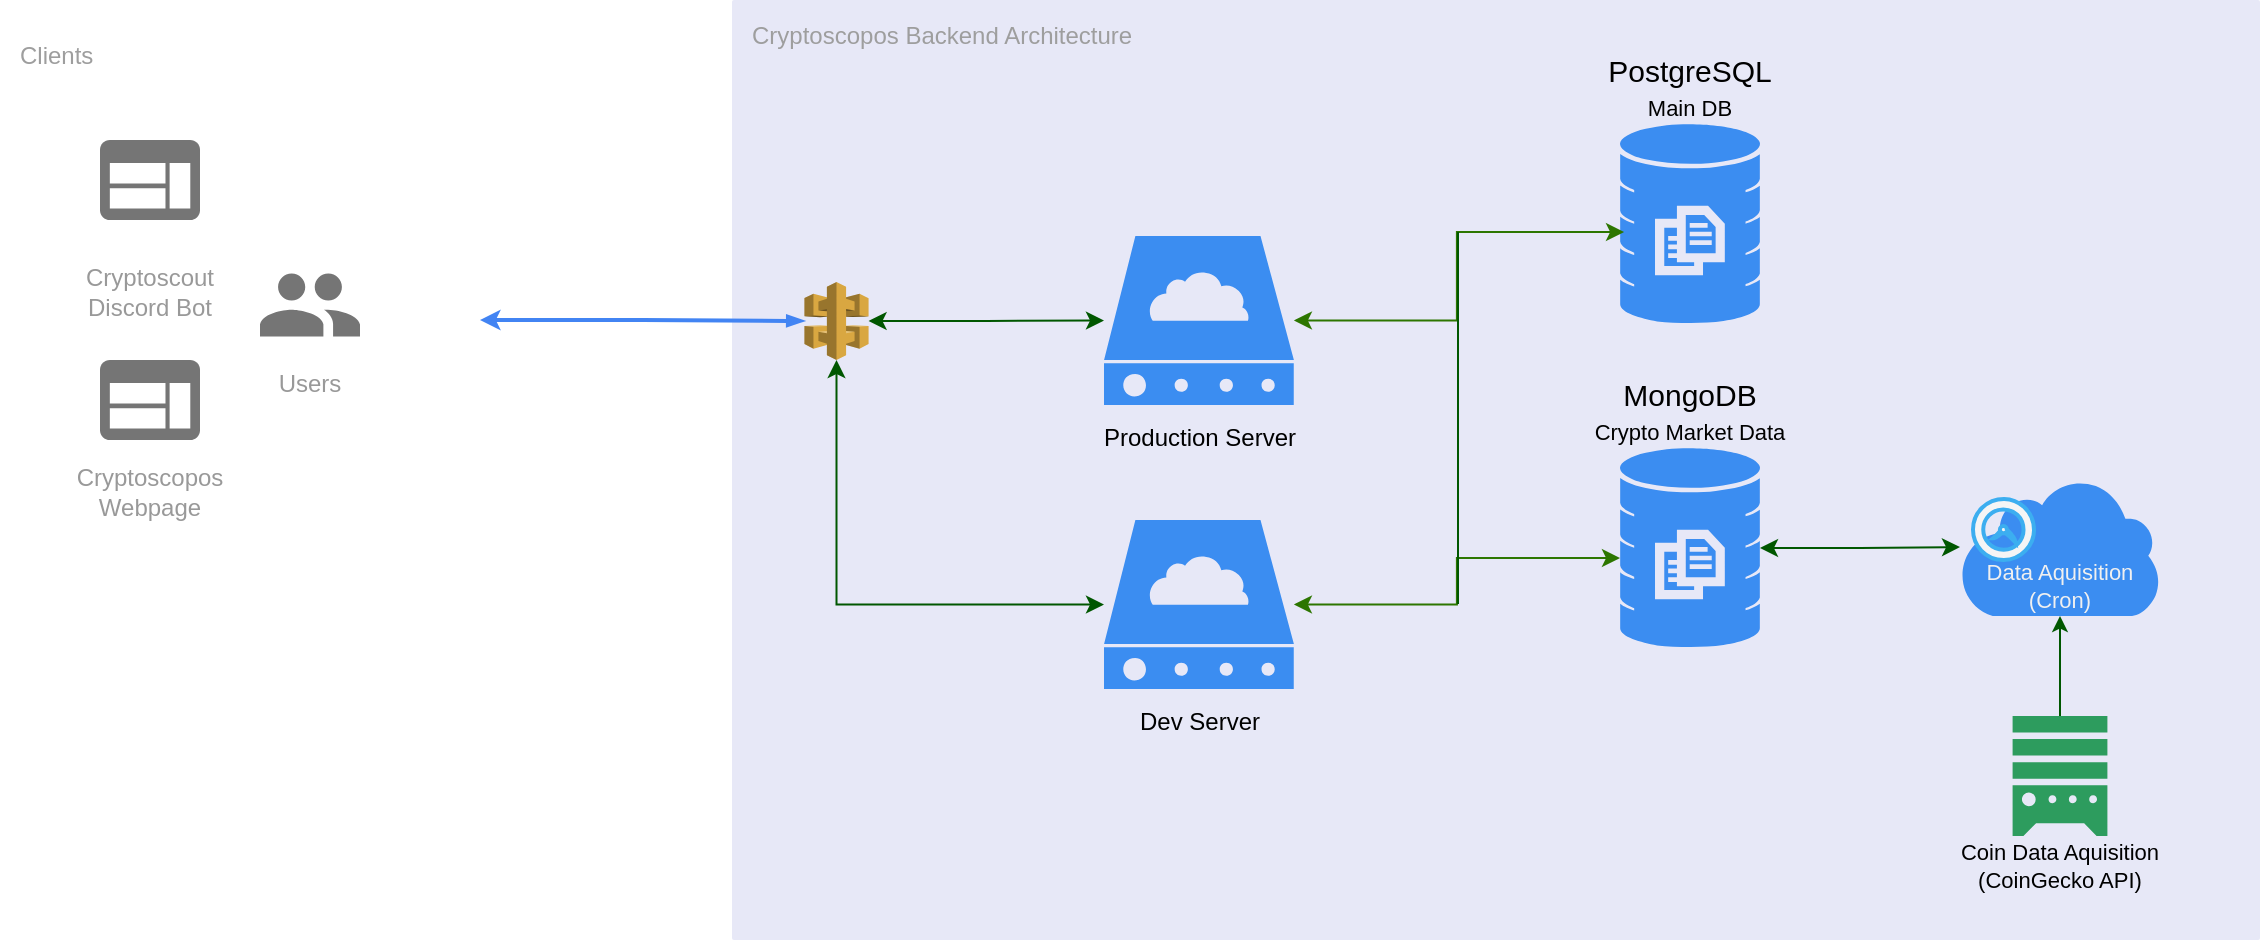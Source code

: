 <mxfile version="16.5.1" type="device"><diagram name="Page-1" id="74b105a0-9070-1c63-61bc-23e55f88626e"><mxGraphModel dx="2426" dy="1441" grid="1" gridSize="10" guides="1" tooltips="1" connect="1" arrows="1" fold="1" page="1" pageScale="1.5" pageWidth="1169" pageHeight="826" background="none" math="0" shadow="0"><root><mxCell id="0" style=";html=1;"/><mxCell id="1" style=";html=1;" parent="0"/><mxCell id="soiU59TAFJ5PKiSR7gK0-12" value="Cryptoscopos Backend Architecture" style="sketch=0;points=[[0,0,0],[0.25,0,0],[0.5,0,0],[0.75,0,0],[1,0,0],[1,0.25,0],[1,0.5,0],[1,0.75,0],[1,1,0],[0.75,1,0],[0.5,1,0],[0.25,1,0],[0,1,0],[0,0.75,0],[0,0.5,0],[0,0.25,0]];rounded=1;absoluteArcSize=1;arcSize=2;html=1;strokeColor=none;gradientColor=none;shadow=0;dashed=0;fontSize=12;fontColor=#9E9E9E;align=left;verticalAlign=top;spacing=10;spacingTop=-4;fillColor=#E7E8F7;" vertex="1" parent="1"><mxGeometry x="366" width="764" height="470" as="geometry"/></mxCell><mxCell id="soiU59TAFJ5PKiSR7gK0-14" style="edgeStyle=orthogonalEdgeStyle;rounded=0;orthogonalLoop=1;jettySize=auto;html=1;exitX=1;exitY=0.5;exitDx=0;exitDy=0;exitPerimeter=0;endArrow=blockThin;fontSize=12;strokeColor=#4284F3;endFill=1;strokeWidth=2;endSize=4;startSize=4;dashed=0;startArrow=classic;startFill=1;" edge="1" parent="1" source="soiU59TAFJ5PKiSR7gK0-9" target="soiU59TAFJ5PKiSR7gK0-18"><mxGeometry relative="1" as="geometry"><mxPoint x="280" y="120" as="targetPoint"/></mxGeometry></mxCell><mxCell id="soiU59TAFJ5PKiSR7gK0-9" value="Clients" style="sketch=0;points=[[0,0,0],[0.25,0,0],[0.5,0,0],[0.75,0,0],[1,0,0],[1,0.25,0],[1,0.5,0],[1,0.75,0],[1,1,0],[0.75,1,0],[0.5,1,0],[0.25,1,0],[0,1,0],[0,0.75,0],[0,0.5,0],[0,0.25,0]];rounded=1;absoluteArcSize=1;arcSize=2;html=1;strokeColor=none;gradientColor=none;shadow=0;dashed=0;fontSize=12;fontColor=#9E9E9E;align=left;verticalAlign=top;spacing=10;spacingTop=-4;" vertex="1" parent="1"><mxGeometry y="10" width="240" height="300" as="geometry"/></mxCell><mxCell id="soiU59TAFJ5PKiSR7gK0-5" value="Cryptoscout&#10;Discord Bot" style="strokeColor=none;shadow=1;strokeWidth=1;rounded=1;absoluteArcSize=1;arcSize=2;labelPosition=center;verticalLabelPosition=middle;align=center;verticalAlign=bottom;spacingLeft=0;fontColor=#999999;fontSize=12;whiteSpace=wrap;spacingBottom=2;fillColor=none;" vertex="1" parent="1"><mxGeometry x="30" y="55" width="90" height="110" as="geometry"/></mxCell><mxCell id="soiU59TAFJ5PKiSR7gK0-6" value="" style="sketch=0;dashed=0;connectable=0;html=1;fillColor=#757575;strokeColor=none;shape=mxgraph.gcp2.application;part=1;" vertex="1" parent="soiU59TAFJ5PKiSR7gK0-5"><mxGeometry x="0.5" width="50" height="40" relative="1" as="geometry"><mxPoint x="-25" y="15" as="offset"/></mxGeometry></mxCell><mxCell id="soiU59TAFJ5PKiSR7gK0-7" value="Users" style="strokeColor=none;shadow=1;strokeWidth=1;rounded=1;absoluteArcSize=1;arcSize=2;labelPosition=center;verticalLabelPosition=middle;align=center;verticalAlign=bottom;spacingLeft=0;fontColor=#999999;fontSize=12;whiteSpace=wrap;spacingBottom=2;fillColor=none;" vertex="1" parent="1"><mxGeometry x="120" y="117.5" width="70" height="85" as="geometry"/></mxCell><mxCell id="soiU59TAFJ5PKiSR7gK0-8" value="" style="sketch=0;dashed=0;connectable=0;html=1;fillColor=#757575;strokeColor=none;shape=mxgraph.gcp2.users;part=1;" vertex="1" parent="soiU59TAFJ5PKiSR7gK0-7"><mxGeometry x="0.5" width="50" height="31.5" relative="1" as="geometry"><mxPoint x="-25" y="19.25" as="offset"/></mxGeometry></mxCell><mxCell id="soiU59TAFJ5PKiSR7gK0-16" value="Cryptoscopos Webpage" style="strokeColor=none;shadow=1;strokeWidth=1;rounded=1;absoluteArcSize=1;arcSize=2;labelPosition=center;verticalLabelPosition=middle;align=center;verticalAlign=bottom;spacingLeft=0;fontColor=#999999;fontSize=12;whiteSpace=wrap;spacingBottom=2;fillColor=none;" vertex="1" parent="1"><mxGeometry x="30" y="165" width="90" height="100" as="geometry"/></mxCell><mxCell id="soiU59TAFJ5PKiSR7gK0-17" value="" style="sketch=0;dashed=0;connectable=0;html=1;fillColor=#757575;strokeColor=none;shape=mxgraph.gcp2.application;part=1;" vertex="1" parent="soiU59TAFJ5PKiSR7gK0-16"><mxGeometry x="0.5" width="50" height="40" relative="1" as="geometry"><mxPoint x="-25" y="15" as="offset"/></mxGeometry></mxCell><mxCell id="soiU59TAFJ5PKiSR7gK0-37" style="edgeStyle=orthogonalEdgeStyle;rounded=0;orthogonalLoop=1;jettySize=auto;html=1;fontSize=11;fontColor=#000000;strokeColor=#005700;fillColor=#008a00;startArrow=classic;startFill=1;" edge="1" parent="1" source="soiU59TAFJ5PKiSR7gK0-18" target="soiU59TAFJ5PKiSR7gK0-19"><mxGeometry relative="1" as="geometry"/></mxCell><mxCell id="soiU59TAFJ5PKiSR7gK0-18" value="" style="outlineConnect=0;dashed=0;verticalLabelPosition=bottom;verticalAlign=top;align=center;html=1;shape=mxgraph.aws3.api_gateway;fillColor=#D9A741;gradientColor=none;" vertex="1" parent="1"><mxGeometry x="402.21" y="141" width="32.08" height="39" as="geometry"/></mxCell><mxCell id="soiU59TAFJ5PKiSR7gK0-21" value="" style="group" vertex="1" connectable="0" parent="1"><mxGeometry x="530" y="118" width="140" height="116" as="geometry"/></mxCell><mxCell id="soiU59TAFJ5PKiSR7gK0-19" value="" style="sketch=0;html=1;aspect=fixed;strokeColor=none;shadow=0;align=center;verticalAlign=top;fillColor=#3B8DF1;shape=mxgraph.gcp2.cloud_server" vertex="1" parent="soiU59TAFJ5PKiSR7gK0-21"><mxGeometry x="22" width="94.94" height="84.5" as="geometry"/></mxCell><mxCell id="soiU59TAFJ5PKiSR7gK0-20" value="&lt;font color=&quot;#000000&quot;&gt;Production Server&lt;/font&gt;" style="text;html=1;strokeColor=none;fillColor=none;align=center;verticalAlign=middle;whiteSpace=wrap;rounded=0;" vertex="1" parent="soiU59TAFJ5PKiSR7gK0-21"><mxGeometry x="5" y="86" width="130" height="30" as="geometry"/></mxCell><mxCell id="soiU59TAFJ5PKiSR7gK0-27" value="" style="group" vertex="1" connectable="0" parent="1"><mxGeometry x="780" y="20" width="130" height="142" as="geometry"/></mxCell><mxCell id="soiU59TAFJ5PKiSR7gK0-23" value="&lt;font color=&quot;#000000&quot; style=&quot;font-size: 15px;&quot;&gt;PostgreSQL&lt;/font&gt;" style="text;html=1;strokeColor=none;fillColor=none;align=center;verticalAlign=middle;whiteSpace=wrap;rounded=0;fontSize=15;" vertex="1" parent="soiU59TAFJ5PKiSR7gK0-27"><mxGeometry width="130" height="30" as="geometry"/></mxCell><mxCell id="soiU59TAFJ5PKiSR7gK0-22" value="" style="sketch=0;html=1;aspect=fixed;strokeColor=none;shadow=0;align=center;verticalAlign=top;fillColor=#3B8DF1;shape=mxgraph.gcp2.database_3;fontColor=#000000;" vertex="1" parent="soiU59TAFJ5PKiSR7gK0-27"><mxGeometry x="30" y="42" width="70" height="100" as="geometry"/></mxCell><mxCell id="soiU59TAFJ5PKiSR7gK0-25" value="&lt;font color=&quot;#000000&quot;&gt;Main DB&lt;/font&gt;" style="text;html=1;strokeColor=none;fillColor=none;align=center;verticalAlign=middle;whiteSpace=wrap;rounded=0;fontSize=11;" vertex="1" parent="soiU59TAFJ5PKiSR7gK0-27"><mxGeometry y="19" width="130" height="30" as="geometry"/></mxCell><mxCell id="soiU59TAFJ5PKiSR7gK0-28" value="" style="group" vertex="1" connectable="0" parent="1"><mxGeometry x="780" y="182" width="130" height="142" as="geometry"/></mxCell><mxCell id="soiU59TAFJ5PKiSR7gK0-29" value="&lt;font color=&quot;#000000&quot; style=&quot;font-size: 15px&quot;&gt;MongoDB&lt;/font&gt;" style="text;html=1;strokeColor=none;fillColor=none;align=center;verticalAlign=middle;whiteSpace=wrap;rounded=0;fontSize=15;" vertex="1" parent="soiU59TAFJ5PKiSR7gK0-28"><mxGeometry width="130" height="30" as="geometry"/></mxCell><mxCell id="soiU59TAFJ5PKiSR7gK0-30" value="" style="sketch=0;html=1;aspect=fixed;strokeColor=none;shadow=0;align=center;verticalAlign=top;fillColor=#3B8DF1;shape=mxgraph.gcp2.database_3;fontColor=#000000;" vertex="1" parent="soiU59TAFJ5PKiSR7gK0-28"><mxGeometry x="30" y="42" width="70" height="100" as="geometry"/></mxCell><mxCell id="soiU59TAFJ5PKiSR7gK0-31" value="&lt;font color=&quot;#000000&quot;&gt;Crypto Market Data&lt;/font&gt;" style="text;html=1;strokeColor=none;fillColor=none;align=center;verticalAlign=middle;whiteSpace=wrap;rounded=0;fontSize=11;" vertex="1" parent="soiU59TAFJ5PKiSR7gK0-28"><mxGeometry y="19" width="130" height="30" as="geometry"/></mxCell><mxCell id="soiU59TAFJ5PKiSR7gK0-34" style="edgeStyle=orthogonalEdgeStyle;rounded=0;orthogonalLoop=1;jettySize=auto;html=1;entryX=0.029;entryY=0.54;entryDx=0;entryDy=0;entryPerimeter=0;fontSize=11;fontColor=#000000;fillColor=#60a917;strokeColor=#2D7600;startArrow=classic;startFill=1;" edge="1" parent="1" source="soiU59TAFJ5PKiSR7gK0-19" target="soiU59TAFJ5PKiSR7gK0-22"><mxGeometry relative="1" as="geometry"/></mxCell><mxCell id="soiU59TAFJ5PKiSR7gK0-35" style="edgeStyle=orthogonalEdgeStyle;rounded=0;orthogonalLoop=1;jettySize=auto;html=1;entryX=0;entryY=0.55;entryDx=0;entryDy=0;entryPerimeter=0;fontSize=11;fontColor=#000000;fillColor=#60a917;strokeColor=#2D7600;startArrow=classic;startFill=1;" edge="1" parent="1" source="soiU59TAFJ5PKiSR7gK0-60" target="soiU59TAFJ5PKiSR7gK0-30"><mxGeometry relative="1" as="geometry"/></mxCell><mxCell id="soiU59TAFJ5PKiSR7gK0-46" value="" style="group" vertex="1" connectable="0" parent="1"><mxGeometry x="965" y="358" width="130" height="90" as="geometry"/></mxCell><mxCell id="soiU59TAFJ5PKiSR7gK0-43" value="" style="sketch=0;html=1;aspect=fixed;strokeColor=none;shadow=0;align=center;verticalAlign=top;fillColor=#2D9C5E;shape=mxgraph.gcp2.external_data_resource;fontSize=11;fontColor=#000000;" vertex="1" parent="soiU59TAFJ5PKiSR7gK0-46"><mxGeometry x="41.3" width="47.4" height="60" as="geometry"/></mxCell><mxCell id="soiU59TAFJ5PKiSR7gK0-45" value="&lt;font color=&quot;#000000&quot;&gt;Coin Data Aquisition (CoinGecko API)&lt;/font&gt;" style="text;html=1;strokeColor=none;fillColor=none;align=center;verticalAlign=middle;whiteSpace=wrap;rounded=0;fontSize=11;" vertex="1" parent="soiU59TAFJ5PKiSR7gK0-46"><mxGeometry y="60" width="130" height="30" as="geometry"/></mxCell><mxCell id="soiU59TAFJ5PKiSR7gK0-48" style="edgeStyle=orthogonalEdgeStyle;rounded=0;orthogonalLoop=1;jettySize=auto;html=1;fontSize=11;fontColor=#000000;strokeColor=#005700;fillColor=#008a00;startArrow=classic;startFill=1;" edge="1" parent="1" source="soiU59TAFJ5PKiSR7gK0-30" target="soiU59TAFJ5PKiSR7gK0-38"><mxGeometry relative="1" as="geometry"/></mxCell><mxCell id="soiU59TAFJ5PKiSR7gK0-59" value="" style="group" vertex="1" connectable="0" parent="1"><mxGeometry x="530" y="260" width="140" height="116" as="geometry"/></mxCell><mxCell id="soiU59TAFJ5PKiSR7gK0-60" value="" style="sketch=0;html=1;aspect=fixed;strokeColor=none;shadow=0;align=center;verticalAlign=top;fillColor=#3B8DF1;shape=mxgraph.gcp2.cloud_server" vertex="1" parent="soiU59TAFJ5PKiSR7gK0-59"><mxGeometry x="22" width="94.94" height="84.5" as="geometry"/></mxCell><mxCell id="soiU59TAFJ5PKiSR7gK0-61" value="&lt;font color=&quot;#000000&quot;&gt;Dev Server&lt;/font&gt;" style="text;html=1;strokeColor=none;fillColor=none;align=center;verticalAlign=middle;whiteSpace=wrap;rounded=0;" vertex="1" parent="soiU59TAFJ5PKiSR7gK0-59"><mxGeometry x="5" y="86" width="130" height="30" as="geometry"/></mxCell><mxCell id="soiU59TAFJ5PKiSR7gK0-62" style="edgeStyle=orthogonalEdgeStyle;rounded=0;orthogonalLoop=1;jettySize=auto;html=1;fontSize=11;fontColor=#000000;startArrow=classic;startFill=1;strokeColor=#005700;fillColor=#008a00;" edge="1" parent="1" source="soiU59TAFJ5PKiSR7gK0-60" target="soiU59TAFJ5PKiSR7gK0-18"><mxGeometry relative="1" as="geometry"/></mxCell><mxCell id="soiU59TAFJ5PKiSR7gK0-66" value="" style="endArrow=none;html=1;rounded=0;fontSize=11;fontColor=#000000;strokeColor=#005700;fillColor=#008a00;targetPerimeterSpacing=0;endSize=5;strokeWidth=1;" edge="1" parent="1"><mxGeometry width="50" height="50" relative="1" as="geometry"><mxPoint x="729" y="302" as="sourcePoint"/><mxPoint x="729" y="116" as="targetPoint"/></mxGeometry></mxCell><mxCell id="soiU59TAFJ5PKiSR7gK0-67" style="edgeStyle=orthogonalEdgeStyle;rounded=0;orthogonalLoop=1;jettySize=auto;html=1;fontSize=11;fontColor=#000000;startArrow=none;startFill=0;endSize=5;targetPerimeterSpacing=0;strokeColor=#005700;strokeWidth=1;fillColor=#008a00;" edge="1" parent="1" source="soiU59TAFJ5PKiSR7gK0-43" target="soiU59TAFJ5PKiSR7gK0-38"><mxGeometry relative="1" as="geometry"/></mxCell><mxCell id="soiU59TAFJ5PKiSR7gK0-68" value="" style="group" vertex="1" connectable="0" parent="1"><mxGeometry x="965" y="239" width="130" height="99" as="geometry"/></mxCell><mxCell id="soiU59TAFJ5PKiSR7gK0-38" value="" style="sketch=0;html=1;aspect=fixed;strokeColor=none;shadow=0;align=center;verticalAlign=top;fillColor=#3B8DF1;shape=mxgraph.gcp2.cloud;fontSize=11;fontColor=#000000;" vertex="1" parent="soiU59TAFJ5PKiSR7gK0-68"><mxGeometry x="15" width="100" height="69" as="geometry"/></mxCell><mxCell id="soiU59TAFJ5PKiSR7gK0-41" value="" style="sketch=0;html=1;aspect=fixed;strokeColor=#3CAEF0;shadow=0;align=center;verticalAlign=top;fillColor=#F5F5F5;shape=mxgraph.gcp2.clock;fontSize=11;fontColor=#333333;strokeWidth=2;rotation=90;" vertex="1" parent="soiU59TAFJ5PKiSR7gK0-68"><mxGeometry x="21.5" y="10.5" width="30.5" height="30.5" as="geometry"/></mxCell><mxCell id="soiU59TAFJ5PKiSR7gK0-39" value="&lt;font&gt;Data Aquisition (Cron)&lt;/font&gt;" style="text;html=1;strokeColor=none;fillColor=none;align=center;verticalAlign=middle;whiteSpace=wrap;rounded=0;fontSize=11;fontColor=#F0F0F0;" vertex="1" parent="soiU59TAFJ5PKiSR7gK0-68"><mxGeometry x="20" y="39" width="90" height="30" as="geometry"/></mxCell></root></mxGraphModel></diagram></mxfile>
